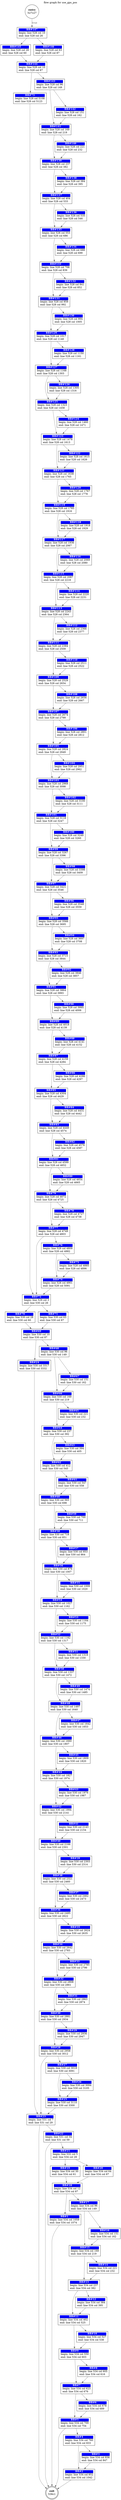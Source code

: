 digraph usegpspos{ 
  label="flow graph for use_gps_pos"
  labelloc="t"
  0 [label=<<TABLE border="0" cellborder="0" cellpadding="0"><TR><TD border="0" bgcolor="#ffffff" sides="b"><FONT color="#000000"><B>exit</B></FONT></TD></TR><TR><TD>536c1</TD></TR></TABLE>>, shape=doublecircle, margin=0]
  1 [label=<<TABLE border="0" cellborder="0" cellpadding="0"><TR><TD border="1" bgcolor="#0000ff" sides="b"><FONT color="#ffffff"><B>BB#1</B></FONT></TD></TR><TR><TD align="left">begin: line 534 col 1059</TD></TR><TR><TD align="left">end: line 534 col 1074</TD></TR></TABLE>>, shape=box]
  1->0[label="" fontcolor=dimgray color=dimgray]
  2 [label=<<TABLE border="0" cellborder="0" cellpadding="0"><TR><TD border="1" bgcolor="#0000ff" sides="b"><FONT color="#ffffff"><B>BB#2</B></FONT></TD></TR><TR><TD align="left">begin: line 534 col 852</TD></TR><TR><TD align="left">end: line 534 col 1042</TD></TR></TABLE>>, shape=box]
  2->0[label="" fontcolor=dimgray color=dimgray]
  3 [label=<<TABLE border="0" cellborder="0" cellpadding="0"><TR><TD border="1" bgcolor="#0000ff" sides="b"><FONT color="#ffffff"><B>BB#3</B></FONT></TD></TR><TR><TD align="left">begin: line 534 col 836</TD></TR><TR><TD align="left">end: line 534 col 847</TD></TR></TABLE>>, shape=box]
  3->2[label="" fontcolor=dimgray color=dimgray]
  4 [label=<<TABLE border="0" cellborder="0" cellpadding="0"><TR><TD border="1" bgcolor="#0000ff" sides="b"><FONT color="#ffffff"><B>BB#4</B></FONT></TD></TR><TR><TD align="left">begin: line 534 col 760</TD></TR><TR><TD align="left">end: line 534 col 833</TD></TR></TABLE>>, shape=box]
  4->3[label="" fontcolor=dimgray color=dimgray]
  4->2[label="" fontcolor=dimgray color=dimgray]
  5 [label=<<TABLE border="0" cellborder="0" cellpadding="0"><TR><TD border="1" bgcolor="#0000ff" sides="b"><FONT color="#ffffff"><B>BB#5</B></FONT></TD></TR><TR><TD align="left">begin: line 534 col 700</TD></TR><TR><TD align="left">end: line 534 col 754</TD></TR></TABLE>>, shape=box]
  5->4[label="" fontcolor=dimgray color=dimgray]
  5->0[label="" fontcolor=dimgray color=dimgray]
  6 [label=<<TABLE border="0" cellborder="0" cellpadding="0"><TR><TD border="1" bgcolor="#0000ff" sides="b"><FONT color="#ffffff"><B>BB#6</B></FONT></TD></TR><TR><TD align="left">begin: line 534 col 678</TD></TR><TR><TD align="left">end: line 534 col 689</TD></TR></TABLE>>, shape=box]
  6->5[label="" fontcolor=dimgray color=dimgray]
  7 [label=<<TABLE border="0" cellborder="0" cellpadding="0"><TR><TD border="1" bgcolor="#0000ff" sides="b"><FONT color="#ffffff"><B>BB#7</B></FONT></TD></TR><TR><TD align="left">begin: line 534 col 623</TD></TR><TR><TD align="left">end: line 534 col 676</TD></TR></TABLE>>, shape=box]
  7->6[label="" fontcolor=dimgray color=dimgray]
  7->5[label="" fontcolor=dimgray color=dimgray]
  8 [label=<<TABLE border="0" cellborder="0" cellpadding="0"><TR><TD border="1" bgcolor="#0000ff" sides="b"><FONT color="#ffffff"><B>BB#8</B></FONT></TD></TR><TR><TD align="left">begin: line 534 col 605</TD></TR><TR><TD align="left">end: line 534 col 616</TD></TR></TABLE>>, shape=box]
  8->7[label="" fontcolor=dimgray color=dimgray]
  9 [label=<<TABLE border="0" cellborder="0" cellpadding="0"><TR><TD border="1" bgcolor="#0000ff" sides="b"><FONT color="#ffffff"><B>BB#9</B></FONT></TD></TR><TR><TD align="left">begin: line 534 col 550</TD></TR><TR><TD align="left">end: line 534 col 603</TD></TR></TABLE>>, shape=box]
  9->8[label="" fontcolor=dimgray color=dimgray]
  9->7[label="" fontcolor=dimgray color=dimgray]
  10 [label=<<TABLE border="0" cellborder="0" cellpadding="0"><TR><TD border="1" bgcolor="#0000ff" sides="b"><FONT color="#ffffff"><B>BB#10</B></FONT></TD></TR><TR><TD align="left">begin: line 534 col 527</TD></TR><TR><TD align="left">end: line 534 col 538</TD></TR></TABLE>>, shape=box]
  10->9[label="" fontcolor=dimgray color=dimgray]
  11 [label=<<TABLE border="0" cellborder="0" cellpadding="0"><TR><TD border="1" bgcolor="#0000ff" sides="b"><FONT color="#ffffff"><B>BB#11</B></FONT></TD></TR><TR><TD align="left">begin: line 534 col 402</TD></TR><TR><TD align="left">end: line 534 col 525</TD></TR></TABLE>>, shape=box]
  11->10[label="" fontcolor=dimgray color=dimgray]
  11->9[label="" fontcolor=dimgray color=dimgray]
  12 [label=<<TABLE border="0" cellborder="0" cellpadding="0"><TR><TD border="1" bgcolor="#0000ff" sides="b"><FONT color="#ffffff"><B>BB#12</B></FONT></TD></TR><TR><TD align="left">begin: line 534 col 384</TD></TR><TR><TD align="left">end: line 534 col 395</TD></TR></TABLE>>, shape=box]
  12->11[label="" fontcolor=dimgray color=dimgray]
  13 [label=<<TABLE border="0" cellborder="0" cellpadding="0"><TR><TD border="1" bgcolor="#0000ff" sides="b"><FONT color="#ffffff"><B>BB#13</B></FONT></TD></TR><TR><TD align="left">begin: line 534 col 237</TD></TR><TR><TD align="left">end: line 534 col 382</TD></TR></TABLE>>, shape=box]
  13->12[label="" fontcolor=dimgray color=dimgray]
  13->11[label="" fontcolor=dimgray color=dimgray]
  14 [label=<<TABLE border="0" cellborder="0" cellpadding="0"><TR><TD border="1" bgcolor="#0000ff" sides="b"><FONT color="#ffffff"><B>BB#14</B></FONT></TD></TR><TR><TD align="left">begin: line 534 col 221</TD></TR><TR><TD align="left">end: line 534 col 232</TD></TR></TABLE>>, shape=box]
  14->13[label="" fontcolor=dimgray color=dimgray]
  15 [label=<<TABLE border="0" cellborder="0" cellpadding="0"><TR><TD border="1" bgcolor="#0000ff" sides="b"><FONT color="#ffffff"><B>BB#15</B></FONT></TD></TR><TR><TD align="left">begin: line 534 col 169</TD></TR><TR><TD align="left">end: line 534 col 219</TD></TR></TABLE>>, shape=box]
  15->14[label="" fontcolor=dimgray color=dimgray]
  15->13[label="" fontcolor=dimgray color=dimgray]
  16 [label=<<TABLE border="0" cellborder="0" cellpadding="0"><TR><TD border="1" bgcolor="#0000ff" sides="b"><FONT color="#ffffff"><B>BB#16</B></FONT></TD></TR><TR><TD align="left">begin: line 534 col 151</TD></TR><TR><TD align="left">end: line 534 col 162</TD></TR></TABLE>>, shape=box]
  16->15[label="" fontcolor=dimgray color=dimgray]
  17 [label=<<TABLE border="0" cellborder="0" cellpadding="0"><TR><TD border="1" bgcolor="#0000ff" sides="b"><FONT color="#ffffff"><B>BB#17</B></FONT></TD></TR><TR><TD align="left">begin: line 534 col 96</TD></TR><TR><TD align="left">end: line 534 col 149</TD></TR></TABLE>>, shape=box]
  17->16[label="" fontcolor=dimgray color=dimgray]
  17->15[label="" fontcolor=dimgray color=dimgray]
  18 [label=<<TABLE border="0" cellborder="0" cellpadding="0"><TR><TD border="1" bgcolor="#0000ff" sides="b"><FONT color="#ffffff"><B>BB#18</B></FONT></TD></TR><TR><TD align="left">begin: line 534 col 12</TD></TR><TR><TD align="left">end: line 534 col 87</TD></TR></TABLE>>, shape=box]
  18->17[label="" fontcolor=dimgray color=dimgray]
  18->1[label="" fontcolor=dimgray color=dimgray]
  19 [label=<<TABLE border="0" cellborder="0" cellpadding="0"><TR><TD border="1" bgcolor="#0000ff" sides="b"><FONT color="#ffffff"><B>BB#19</B></FONT></TD></TR><TR><TD align="left">begin: line 534 col 30</TD></TR><TR><TD align="left">end: line 534 col 61</TD></TR></TABLE>>, shape=box]
  19->18[label="" fontcolor=dimgray color=dimgray]
  20 [label=<<TABLE border="0" cellborder="0" cellpadding="0"><TR><TD border="1" bgcolor="#0000ff" sides="b"><FONT color="#ffffff"><B>BB#20</B></FONT></TD></TR><TR><TD align="left">begin: line 534 col 64</TD></TR><TR><TD align="left">end: line 534 col 87</TD></TR></TABLE>>, shape=box]
  20->18[label="" fontcolor=dimgray color=dimgray]
  21 [label=<<TABLE border="0" cellborder="0" cellpadding="0"><TR><TD border="1" bgcolor="#0000ff" sides="b"><FONT color="#ffffff"><B>BB#21</B></FONT></TD></TR><TR><TD align="left">begin: line 532 col 5</TD></TR><TR><TD align="left">end: line 534 col 28</TD></TR></TABLE>>, shape=box]
  21->19[label="" fontcolor=dimgray color=dimgray]
  21->20[label="" fontcolor=dimgray color=dimgray]
  22 [label=<<TABLE border="0" cellborder="0" cellpadding="0"><TR><TD border="1" bgcolor="#0000ff" sides="b"><FONT color="#ffffff"><B>BB#22</B></FONT></TD></TR><TR><TD align="left">begin: line 531 col 34</TD></TR><TR><TD align="left">end: line 531 col 59</TD></TR></TABLE>>, shape=box]
  22->21[label="" fontcolor=dimgray color=dimgray]
  22->0[label="" fontcolor=dimgray color=dimgray]
  23 [label=<<TABLE border="0" cellborder="0" cellpadding="0"><TR><TD border="1" bgcolor="#0000ff" sides="b"><FONT color="#ffffff"><B>BB#23</B></FONT></TD></TR><TR><TD align="left">begin: line 531 col 7</TD></TR><TR><TD align="left">end: line 531 col 29</TD></TR></TABLE>>, shape=box]
  23->22[label="" fontcolor=dimgray color=dimgray]
  23->0[label="" fontcolor=dimgray color=dimgray]
  24 [label=<<TABLE border="0" cellborder="0" cellpadding="0"><TR><TD border="1" bgcolor="#0000ff" sides="b"><FONT color="#ffffff"><B>BB#24</B></FONT></TD></TR><TR><TD align="left">begin: line 530 col 3317</TD></TR><TR><TD align="left">end: line 530 col 3332</TD></TR></TABLE>>, shape=box]
  24->23[label="" fontcolor=dimgray color=dimgray]
  25 [label=<<TABLE border="0" cellborder="0" cellpadding="0"><TR><TD border="1" bgcolor="#0000ff" sides="b"><FONT color="#ffffff"><B>BB#25</B></FONT></TD></TR><TR><TD align="left">begin: line 530 col 3110</TD></TR><TR><TD align="left">end: line 530 col 3300</TD></TR></TABLE>>, shape=box]
  25->23[label="" fontcolor=dimgray color=dimgray]
  26 [label=<<TABLE border="0" cellborder="0" cellpadding="0"><TR><TD border="1" bgcolor="#0000ff" sides="b"><FONT color="#ffffff"><B>BB#26</B></FONT></TD></TR><TR><TD align="left">begin: line 530 col 3094</TD></TR><TR><TD align="left">end: line 530 col 3105</TD></TR></TABLE>>, shape=box]
  26->25[label="" fontcolor=dimgray color=dimgray]
  27 [label=<<TABLE border="0" cellborder="0" cellpadding="0"><TR><TD border="1" bgcolor="#0000ff" sides="b"><FONT color="#ffffff"><B>BB#27</B></FONT></TD></TR><TR><TD align="left">begin: line 530 col 3018</TD></TR><TR><TD align="left">end: line 530 col 3091</TD></TR></TABLE>>, shape=box]
  27->26[label="" fontcolor=dimgray color=dimgray]
  27->25[label="" fontcolor=dimgray color=dimgray]
  28 [label=<<TABLE border="0" cellborder="0" cellpadding="0"><TR><TD border="1" bgcolor="#0000ff" sides="b"><FONT color="#ffffff"><B>BB#28</B></FONT></TD></TR><TR><TD align="left">begin: line 530 col 2958</TD></TR><TR><TD align="left">end: line 530 col 3012</TD></TR></TABLE>>, shape=box]
  28->27[label="" fontcolor=dimgray color=dimgray]
  28->23[label="" fontcolor=dimgray color=dimgray]
  29 [label=<<TABLE border="0" cellborder="0" cellpadding="0"><TR><TD border="1" bgcolor="#0000ff" sides="b"><FONT color="#ffffff"><B>BB#29</B></FONT></TD></TR><TR><TD align="left">begin: line 530 col 2936</TD></TR><TR><TD align="left">end: line 530 col 2947</TD></TR></TABLE>>, shape=box]
  29->28[label="" fontcolor=dimgray color=dimgray]
  30 [label=<<TABLE border="0" cellborder="0" cellpadding="0"><TR><TD border="1" bgcolor="#0000ff" sides="b"><FONT color="#ffffff"><B>BB#30</B></FONT></TD></TR><TR><TD align="left">begin: line 530 col 2881</TD></TR><TR><TD align="left">end: line 530 col 2934</TD></TR></TABLE>>, shape=box]
  30->29[label="" fontcolor=dimgray color=dimgray]
  30->28[label="" fontcolor=dimgray color=dimgray]
  31 [label=<<TABLE border="0" cellborder="0" cellpadding="0"><TR><TD border="1" bgcolor="#0000ff" sides="b"><FONT color="#ffffff"><B>BB#31</B></FONT></TD></TR><TR><TD align="left">begin: line 530 col 2863</TD></TR><TR><TD align="left">end: line 530 col 2874</TD></TR></TABLE>>, shape=box]
  31->30[label="" fontcolor=dimgray color=dimgray]
  32 [label=<<TABLE border="0" cellborder="0" cellpadding="0"><TR><TD border="1" bgcolor="#0000ff" sides="b"><FONT color="#ffffff"><B>BB#32</B></FONT></TD></TR><TR><TD align="left">begin: line 530 col 2808</TD></TR><TR><TD align="left">end: line 530 col 2861</TD></TR></TABLE>>, shape=box]
  32->31[label="" fontcolor=dimgray color=dimgray]
  32->30[label="" fontcolor=dimgray color=dimgray]
  33 [label=<<TABLE border="0" cellborder="0" cellpadding="0"><TR><TD border="1" bgcolor="#0000ff" sides="b"><FONT color="#ffffff"><B>BB#33</B></FONT></TD></TR><TR><TD align="left">begin: line 530 col 2785</TD></TR><TR><TD align="left">end: line 530 col 2796</TD></TR></TABLE>>, shape=box]
  33->32[label="" fontcolor=dimgray color=dimgray]
  34 [label=<<TABLE border="0" cellborder="0" cellpadding="0"><TR><TD border="1" bgcolor="#0000ff" sides="b"><FONT color="#ffffff"><B>BB#34</B></FONT></TD></TR><TR><TD align="left">begin: line 530 col 2642</TD></TR><TR><TD align="left">end: line 530 col 2783</TD></TR></TABLE>>, shape=box]
  34->33[label="" fontcolor=dimgray color=dimgray]
  34->32[label="" fontcolor=dimgray color=dimgray]
  35 [label=<<TABLE border="0" cellborder="0" cellpadding="0"><TR><TD border="1" bgcolor="#0000ff" sides="b"><FONT color="#ffffff"><B>BB#35</B></FONT></TD></TR><TR><TD align="left">begin: line 530 col 2624</TD></TR><TR><TD align="left">end: line 530 col 2635</TD></TR></TABLE>>, shape=box]
  35->34[label="" fontcolor=dimgray color=dimgray]
  36 [label=<<TABLE border="0" cellborder="0" cellpadding="0"><TR><TD border="1" bgcolor="#0000ff" sides="b"><FONT color="#ffffff"><B>BB#36</B></FONT></TD></TR><TR><TD align="left">begin: line 530 col 2485</TD></TR><TR><TD align="left">end: line 530 col 2622</TD></TR></TABLE>>, shape=box]
  36->35[label="" fontcolor=dimgray color=dimgray]
  36->34[label="" fontcolor=dimgray color=dimgray]
  37 [label=<<TABLE border="0" cellborder="0" cellpadding="0"><TR><TD border="1" bgcolor="#0000ff" sides="b"><FONT color="#ffffff"><B>BB#37</B></FONT></TD></TR><TR><TD align="left">begin: line 530 col 2462</TD></TR><TR><TD align="left">end: line 530 col 2473</TD></TR></TABLE>>, shape=box]
  37->36[label="" fontcolor=dimgray color=dimgray]
  38 [label=<<TABLE border="0" cellborder="0" cellpadding="0"><TR><TD border="1" bgcolor="#0000ff" sides="b"><FONT color="#ffffff"><B>BB#38</B></FONT></TD></TR><TR><TD align="left">begin: line 530 col 2321</TD></TR><TR><TD align="left">end: line 530 col 2460</TD></TR></TABLE>>, shape=box]
  38->37[label="" fontcolor=dimgray color=dimgray]
  38->36[label="" fontcolor=dimgray color=dimgray]
  39 [label=<<TABLE border="0" cellborder="0" cellpadding="0"><TR><TD border="1" bgcolor="#0000ff" sides="b"><FONT color="#ffffff"><B>BB#39</B></FONT></TD></TR><TR><TD align="left">begin: line 530 col 2303</TD></TR><TR><TD align="left">end: line 530 col 2314</TD></TR></TABLE>>, shape=box]
  39->38[label="" fontcolor=dimgray color=dimgray]
  40 [label=<<TABLE border="0" cellborder="0" cellpadding="0"><TR><TD border="1" bgcolor="#0000ff" sides="b"><FONT color="#ffffff"><B>BB#40</B></FONT></TD></TR><TR><TD align="left">begin: line 530 col 2166</TD></TR><TR><TD align="left">end: line 530 col 2301</TD></TR></TABLE>>, shape=box]
  40->39[label="" fontcolor=dimgray color=dimgray]
  40->38[label="" fontcolor=dimgray color=dimgray]
  41 [label=<<TABLE border="0" cellborder="0" cellpadding="0"><TR><TD border="1" bgcolor="#0000ff" sides="b"><FONT color="#ffffff"><B>BB#41</B></FONT></TD></TR><TR><TD align="left">begin: line 530 col 2143</TD></TR><TR><TD align="left">end: line 530 col 2154</TD></TR></TABLE>>, shape=box]
  41->40[label="" fontcolor=dimgray color=dimgray]
  42 [label=<<TABLE border="0" cellborder="0" cellpadding="0"><TR><TD border="1" bgcolor="#0000ff" sides="b"><FONT color="#ffffff"><B>BB#42</B></FONT></TD></TR><TR><TD align="left">begin: line 530 col 1994</TD></TR><TR><TD align="left">end: line 530 col 2141</TD></TR></TABLE>>, shape=box]
  42->41[label="" fontcolor=dimgray color=dimgray]
  42->40[label="" fontcolor=dimgray color=dimgray]
  43 [label=<<TABLE border="0" cellborder="0" cellpadding="0"><TR><TD border="1" bgcolor="#0000ff" sides="b"><FONT color="#ffffff"><B>BB#43</B></FONT></TD></TR><TR><TD align="left">begin: line 530 col 1976</TD></TR><TR><TD align="left">end: line 530 col 1987</TD></TR></TABLE>>, shape=box]
  43->42[label="" fontcolor=dimgray color=dimgray]
  44 [label=<<TABLE border="0" cellborder="0" cellpadding="0"><TR><TD border="1" bgcolor="#0000ff" sides="b"><FONT color="#ffffff"><B>BB#44</B></FONT></TD></TR><TR><TD align="left">begin: line 530 col 1827</TD></TR><TR><TD align="left">end: line 530 col 1974</TD></TR></TABLE>>, shape=box]
  44->43[label="" fontcolor=dimgray color=dimgray]
  44->42[label="" fontcolor=dimgray color=dimgray]
  45 [label=<<TABLE border="0" cellborder="0" cellpadding="0"><TR><TD border="1" bgcolor="#0000ff" sides="b"><FONT color="#ffffff"><B>BB#45</B></FONT></TD></TR><TR><TD align="left">begin: line 530 col 1809</TD></TR><TR><TD align="left">end: line 530 col 1820</TD></TR></TABLE>>, shape=box]
  45->44[label="" fontcolor=dimgray color=dimgray]
  46 [label=<<TABLE border="0" cellborder="0" cellpadding="0"><TR><TD border="1" bgcolor="#0000ff" sides="b"><FONT color="#ffffff"><B>BB#46</B></FONT></TD></TR><TR><TD align="left">begin: line 530 col 1660</TD></TR><TR><TD align="left">end: line 530 col 1807</TD></TR></TABLE>>, shape=box]
  46->45[label="" fontcolor=dimgray color=dimgray]
  46->44[label="" fontcolor=dimgray color=dimgray]
  47 [label=<<TABLE border="0" cellborder="0" cellpadding="0"><TR><TD border="1" bgcolor="#0000ff" sides="b"><FONT color="#ffffff"><B>BB#47</B></FONT></TD></TR><TR><TD align="left">begin: line 530 col 1642</TD></TR><TR><TD align="left">end: line 530 col 1653</TD></TR></TABLE>>, shape=box]
  47->46[label="" fontcolor=dimgray color=dimgray]
  48 [label=<<TABLE border="0" cellborder="0" cellpadding="0"><TR><TD border="1" bgcolor="#0000ff" sides="b"><FONT color="#ffffff"><B>BB#48</B></FONT></TD></TR><TR><TD align="left">begin: line 530 col 1497</TD></TR><TR><TD align="left">end: line 530 col 1640</TD></TR></TABLE>>, shape=box]
  48->47[label="" fontcolor=dimgray color=dimgray]
  48->46[label="" fontcolor=dimgray color=dimgray]
  49 [label=<<TABLE border="0" cellborder="0" cellpadding="0"><TR><TD border="1" bgcolor="#0000ff" sides="b"><FONT color="#ffffff"><B>BB#49</B></FONT></TD></TR><TR><TD align="left">begin: line 530 col 1474</TD></TR><TR><TD align="left">end: line 530 col 1485</TD></TR></TABLE>>, shape=box]
  49->48[label="" fontcolor=dimgray color=dimgray]
  50 [label=<<TABLE border="0" cellborder="0" cellpadding="0"><TR><TD border="1" bgcolor="#0000ff" sides="b"><FONT color="#ffffff"><B>BB#50</B></FONT></TD></TR><TR><TD align="left">begin: line 530 col 1337</TD></TR><TR><TD align="left">end: line 530 col 1472</TD></TR></TABLE>>, shape=box]
  50->49[label="" fontcolor=dimgray color=dimgray]
  50->48[label="" fontcolor=dimgray color=dimgray]
  51 [label=<<TABLE border="0" cellborder="0" cellpadding="0"><TR><TD border="1" bgcolor="#0000ff" sides="b"><FONT color="#ffffff"><B>BB#51</B></FONT></TD></TR><TR><TD align="left">begin: line 530 col 1319</TD></TR><TR><TD align="left">end: line 530 col 1330</TD></TR></TABLE>>, shape=box]
  51->50[label="" fontcolor=dimgray color=dimgray]
  52 [label=<<TABLE border="0" cellborder="0" cellpadding="0"><TR><TD border="1" bgcolor="#0000ff" sides="b"><FONT color="#ffffff"><B>BB#52</B></FONT></TD></TR><TR><TD align="left">begin: line 530 col 1182</TD></TR><TR><TD align="left">end: line 530 col 1317</TD></TR></TABLE>>, shape=box]
  52->51[label="" fontcolor=dimgray color=dimgray]
  52->50[label="" fontcolor=dimgray color=dimgray]
  53 [label=<<TABLE border="0" cellborder="0" cellpadding="0"><TR><TD border="1" bgcolor="#0000ff" sides="b"><FONT color="#ffffff"><B>BB#53</B></FONT></TD></TR><TR><TD align="left">begin: line 530 col 1164</TD></TR><TR><TD align="left">end: line 530 col 1175</TD></TR></TABLE>>, shape=box]
  53->52[label="" fontcolor=dimgray color=dimgray]
  54 [label=<<TABLE border="0" cellborder="0" cellpadding="0"><TR><TD border="1" bgcolor="#0000ff" sides="b"><FONT color="#ffffff"><B>BB#54</B></FONT></TD></TR><TR><TD align="left">begin: line 530 col 1027</TD></TR><TR><TD align="left">end: line 530 col 1162</TD></TR></TABLE>>, shape=box]
  54->53[label="" fontcolor=dimgray color=dimgray]
  54->52[label="" fontcolor=dimgray color=dimgray]
  55 [label=<<TABLE border="0" cellborder="0" cellpadding="0"><TR><TD border="1" bgcolor="#0000ff" sides="b"><FONT color="#ffffff"><B>BB#55</B></FONT></TD></TR><TR><TD align="left">begin: line 530 col 1009</TD></TR><TR><TD align="left">end: line 530 col 1020</TD></TR></TABLE>>, shape=box]
  55->54[label="" fontcolor=dimgray color=dimgray]
  56 [label=<<TABLE border="0" cellborder="0" cellpadding="0"><TR><TD border="1" bgcolor="#0000ff" sides="b"><FONT color="#ffffff"><B>BB#56</B></FONT></TD></TR><TR><TD align="left">begin: line 530 col 876</TD></TR><TR><TD align="left">end: line 530 col 1007</TD></TR></TABLE>>, shape=box]
  56->55[label="" fontcolor=dimgray color=dimgray]
  56->54[label="" fontcolor=dimgray color=dimgray]
  57 [label=<<TABLE border="0" cellborder="0" cellpadding="0"><TR><TD border="1" bgcolor="#0000ff" sides="b"><FONT color="#ffffff"><B>BB#57</B></FONT></TD></TR><TR><TD align="left">begin: line 530 col 853</TD></TR><TR><TD align="left">end: line 530 col 864</TD></TR></TABLE>>, shape=box]
  57->56[label="" fontcolor=dimgray color=dimgray]
  58 [label=<<TABLE border="0" cellborder="0" cellpadding="0"><TR><TD border="1" bgcolor="#0000ff" sides="b"><FONT color="#ffffff"><B>BB#58</B></FONT></TD></TR><TR><TD align="left">begin: line 530 col 718</TD></TR><TR><TD align="left">end: line 530 col 851</TD></TR></TABLE>>, shape=box]
  58->57[label="" fontcolor=dimgray color=dimgray]
  58->56[label="" fontcolor=dimgray color=dimgray]
  59 [label=<<TABLE border="0" cellborder="0" cellpadding="0"><TR><TD border="1" bgcolor="#0000ff" sides="b"><FONT color="#ffffff"><B>BB#59</B></FONT></TD></TR><TR><TD align="left">begin: line 530 col 700</TD></TR><TR><TD align="left">end: line 530 col 711</TD></TR></TABLE>>, shape=box]
  59->58[label="" fontcolor=dimgray color=dimgray]
  60 [label=<<TABLE border="0" cellborder="0" cellpadding="0"><TR><TD border="1" bgcolor="#0000ff" sides="b"><FONT color="#ffffff"><B>BB#60</B></FONT></TD></TR><TR><TD align="left">begin: line 530 col 565</TD></TR><TR><TD align="left">end: line 530 col 698</TD></TR></TABLE>>, shape=box]
  60->59[label="" fontcolor=dimgray color=dimgray]
  60->58[label="" fontcolor=dimgray color=dimgray]
  61 [label=<<TABLE border="0" cellborder="0" cellpadding="0"><TR><TD border="1" bgcolor="#0000ff" sides="b"><FONT color="#ffffff"><B>BB#61</B></FONT></TD></TR><TR><TD align="left">begin: line 530 col 547</TD></TR><TR><TD align="left">end: line 530 col 558</TD></TR></TABLE>>, shape=box]
  61->60[label="" fontcolor=dimgray color=dimgray]
  62 [label=<<TABLE border="0" cellborder="0" cellpadding="0"><TR><TD border="1" bgcolor="#0000ff" sides="b"><FONT color="#ffffff"><B>BB#62</B></FONT></TD></TR><TR><TD align="left">begin: line 530 col 412</TD></TR><TR><TD align="left">end: line 530 col 545</TD></TR></TABLE>>, shape=box]
  62->61[label="" fontcolor=dimgray color=dimgray]
  62->60[label="" fontcolor=dimgray color=dimgray]
  63 [label=<<TABLE border="0" cellborder="0" cellpadding="0"><TR><TD border="1" bgcolor="#0000ff" sides="b"><FONT color="#ffffff"><B>BB#63</B></FONT></TD></TR><TR><TD align="left">begin: line 530 col 394</TD></TR><TR><TD align="left">end: line 530 col 405</TD></TR></TABLE>>, shape=box]
  63->62[label="" fontcolor=dimgray color=dimgray]
  64 [label=<<TABLE border="0" cellborder="0" cellpadding="0"><TR><TD border="1" bgcolor="#0000ff" sides="b"><FONT color="#ffffff"><B>BB#64</B></FONT></TD></TR><TR><TD align="left">begin: line 530 col 237</TD></TR><TR><TD align="left">end: line 530 col 392</TD></TR></TABLE>>, shape=box]
  64->63[label="" fontcolor=dimgray color=dimgray]
  64->62[label="" fontcolor=dimgray color=dimgray]
  65 [label=<<TABLE border="0" cellborder="0" cellpadding="0"><TR><TD border="1" bgcolor="#0000ff" sides="b"><FONT color="#ffffff"><B>BB#65</B></FONT></TD></TR><TR><TD align="left">begin: line 530 col 221</TD></TR><TR><TD align="left">end: line 530 col 232</TD></TR></TABLE>>, shape=box]
  65->64[label="" fontcolor=dimgray color=dimgray]
  66 [label=<<TABLE border="0" cellborder="0" cellpadding="0"><TR><TD border="1" bgcolor="#0000ff" sides="b"><FONT color="#ffffff"><B>BB#66</B></FONT></TD></TR><TR><TD align="left">begin: line 530 col 169</TD></TR><TR><TD align="left">end: line 530 col 219</TD></TR></TABLE>>, shape=box]
  66->65[label="" fontcolor=dimgray color=dimgray]
  66->64[label="" fontcolor=dimgray color=dimgray]
  67 [label=<<TABLE border="0" cellborder="0" cellpadding="0"><TR><TD border="1" bgcolor="#0000ff" sides="b"><FONT color="#ffffff"><B>BB#67</B></FONT></TD></TR><TR><TD align="left">begin: line 530 col 151</TD></TR><TR><TD align="left">end: line 530 col 162</TD></TR></TABLE>>, shape=box]
  67->66[label="" fontcolor=dimgray color=dimgray]
  68 [label=<<TABLE border="0" cellborder="0" cellpadding="0"><TR><TD border="1" bgcolor="#0000ff" sides="b"><FONT color="#ffffff"><B>BB#68</B></FONT></TD></TR><TR><TD align="left">begin: line 530 col 96</TD></TR><TR><TD align="left">end: line 530 col 149</TD></TR></TABLE>>, shape=box]
  68->67[label="" fontcolor=dimgray color=dimgray]
  68->66[label="" fontcolor=dimgray color=dimgray]
  69 [label=<<TABLE border="0" cellborder="0" cellpadding="0"><TR><TD border="1" bgcolor="#0000ff" sides="b"><FONT color="#ffffff"><B>BB#69</B></FONT></TD></TR><TR><TD align="left">begin: line 530 col 10</TD></TR><TR><TD align="left">end: line 530 col 87</TD></TR></TABLE>>, shape=box]
  69->68[label="" fontcolor=dimgray color=dimgray]
  69->24[label="" fontcolor=dimgray color=dimgray]
  70 [label=<<TABLE border="0" cellborder="0" cellpadding="0"><TR><TD border="1" bgcolor="#0000ff" sides="b"><FONT color="#ffffff"><B>BB#70</B></FONT></TD></TR><TR><TD align="left">begin: line 530 col 28</TD></TR><TR><TD align="left">end: line 530 col 60</TD></TR></TABLE>>, shape=box]
  70->69[label="" fontcolor=dimgray color=dimgray]
  71 [label=<<TABLE border="0" cellborder="0" cellpadding="0"><TR><TD border="1" bgcolor="#0000ff" sides="b"><FONT color="#ffffff"><B>BB#71</B></FONT></TD></TR><TR><TD align="left">begin: line 530 col 63</TD></TR><TR><TD align="left">end: line 530 col 87</TD></TR></TABLE>>, shape=box]
  71->69[label="" fontcolor=dimgray color=dimgray]
  72 [label=<<TABLE border="0" cellborder="0" cellpadding="0"><TR><TD border="1" bgcolor="#0000ff" sides="b"><FONT color="#ffffff"><B>BB#72</B></FONT></TD></TR><TR><TD align="left">begin: line 529 col 3</TD></TR><TR><TD align="left">end: line 530 col 26</TD></TR></TABLE>>, shape=box]
  72->70[label="" fontcolor=dimgray color=dimgray]
  72->71[label="" fontcolor=dimgray color=dimgray]
  73 [label=<<TABLE border="0" cellborder="0" cellpadding="0"><TR><TD border="1" bgcolor="#0000ff" sides="b"><FONT color="#ffffff"><B>BB#73</B></FONT></TD></TR><TR><TD align="left">begin: line 528 col 5108</TD></TR><TR><TD align="left">end: line 528 col 5123</TD></TR></TABLE>>, shape=box]
  73->72[label="" fontcolor=dimgray color=dimgray]
  74 [label=<<TABLE border="0" cellborder="0" cellpadding="0"><TR><TD border="1" bgcolor="#0000ff" sides="b"><FONT color="#ffffff"><B>BB#74</B></FONT></TD></TR><TR><TD align="left">begin: line 528 col 4901</TD></TR><TR><TD align="left">end: line 528 col 5091</TD></TR></TABLE>>, shape=box]
  74->72[label="" fontcolor=dimgray color=dimgray]
  75 [label=<<TABLE border="0" cellborder="0" cellpadding="0"><TR><TD border="1" bgcolor="#0000ff" sides="b"><FONT color="#ffffff"><B>BB#75</B></FONT></TD></TR><TR><TD align="left">begin: line 528 col 4885</TD></TR><TR><TD align="left">end: line 528 col 4896</TD></TR></TABLE>>, shape=box]
  75->74[label="" fontcolor=dimgray color=dimgray]
  76 [label=<<TABLE border="0" cellborder="0" cellpadding="0"><TR><TD border="1" bgcolor="#0000ff" sides="b"><FONT color="#ffffff"><B>BB#76</B></FONT></TD></TR><TR><TD align="left">begin: line 528 col 4809</TD></TR><TR><TD align="left">end: line 528 col 4882</TD></TR></TABLE>>, shape=box]
  76->75[label="" fontcolor=dimgray color=dimgray]
  76->74[label="" fontcolor=dimgray color=dimgray]
  77 [label=<<TABLE border="0" cellborder="0" cellpadding="0"><TR><TD border="1" bgcolor="#0000ff" sides="b"><FONT color="#ffffff"><B>BB#77</B></FONT></TD></TR><TR><TD align="left">begin: line 528 col 4749</TD></TR><TR><TD align="left">end: line 528 col 4803</TD></TR></TABLE>>, shape=box]
  77->76[label="" fontcolor=dimgray color=dimgray]
  77->72[label="" fontcolor=dimgray color=dimgray]
  78 [label=<<TABLE border="0" cellborder="0" cellpadding="0"><TR><TD border="1" bgcolor="#0000ff" sides="b"><FONT color="#ffffff"><B>BB#78</B></FONT></TD></TR><TR><TD align="left">begin: line 528 col 4727</TD></TR><TR><TD align="left">end: line 528 col 4738</TD></TR></TABLE>>, shape=box]
  78->77[label="" fontcolor=dimgray color=dimgray]
  79 [label=<<TABLE border="0" cellborder="0" cellpadding="0"><TR><TD border="1" bgcolor="#0000ff" sides="b"><FONT color="#ffffff"><B>BB#79</B></FONT></TD></TR><TR><TD align="left">begin: line 528 col 4672</TD></TR><TR><TD align="left">end: line 528 col 4725</TD></TR></TABLE>>, shape=box]
  79->78[label="" fontcolor=dimgray color=dimgray]
  79->77[label="" fontcolor=dimgray color=dimgray]
  80 [label=<<TABLE border="0" cellborder="0" cellpadding="0"><TR><TD border="1" bgcolor="#0000ff" sides="b"><FONT color="#ffffff"><B>BB#80</B></FONT></TD></TR><TR><TD align="left">begin: line 528 col 4654</TD></TR><TR><TD align="left">end: line 528 col 4665</TD></TR></TABLE>>, shape=box]
  80->79[label="" fontcolor=dimgray color=dimgray]
  81 [label=<<TABLE border="0" cellborder="0" cellpadding="0"><TR><TD border="1" bgcolor="#0000ff" sides="b"><FONT color="#ffffff"><B>BB#81</B></FONT></TD></TR><TR><TD align="left">begin: line 528 col 4599</TD></TR><TR><TD align="left">end: line 528 col 4652</TD></TR></TABLE>>, shape=box]
  81->80[label="" fontcolor=dimgray color=dimgray]
  81->79[label="" fontcolor=dimgray color=dimgray]
  82 [label=<<TABLE border="0" cellborder="0" cellpadding="0"><TR><TD border="1" bgcolor="#0000ff" sides="b"><FONT color="#ffffff"><B>BB#82</B></FONT></TD></TR><TR><TD align="left">begin: line 528 col 4576</TD></TR><TR><TD align="left">end: line 528 col 4587</TD></TR></TABLE>>, shape=box]
  82->81[label="" fontcolor=dimgray color=dimgray]
  83 [label=<<TABLE border="0" cellborder="0" cellpadding="0"><TR><TD border="1" bgcolor="#0000ff" sides="b"><FONT color="#ffffff"><B>BB#83</B></FONT></TD></TR><TR><TD align="left">begin: line 528 col 4449</TD></TR><TR><TD align="left">end: line 528 col 4574</TD></TR></TABLE>>, shape=box]
  83->82[label="" fontcolor=dimgray color=dimgray]
  83->81[label="" fontcolor=dimgray color=dimgray]
  84 [label=<<TABLE border="0" cellborder="0" cellpadding="0"><TR><TD border="1" bgcolor="#0000ff" sides="b"><FONT color="#ffffff"><B>BB#84</B></FONT></TD></TR><TR><TD align="left">begin: line 528 col 4431</TD></TR><TR><TD align="left">end: line 528 col 4442</TD></TR></TABLE>>, shape=box]
  84->83[label="" fontcolor=dimgray color=dimgray]
  85 [label=<<TABLE border="0" cellborder="0" cellpadding="0"><TR><TD border="1" bgcolor="#0000ff" sides="b"><FONT color="#ffffff"><B>BB#85</B></FONT></TD></TR><TR><TD align="left">begin: line 528 col 4304</TD></TR><TR><TD align="left">end: line 528 col 4429</TD></TR></TABLE>>, shape=box]
  85->84[label="" fontcolor=dimgray color=dimgray]
  85->83[label="" fontcolor=dimgray color=dimgray]
  86 [label=<<TABLE border="0" cellborder="0" cellpadding="0"><TR><TD border="1" bgcolor="#0000ff" sides="b"><FONT color="#ffffff"><B>BB#86</B></FONT></TD></TR><TR><TD align="left">begin: line 528 col 4286</TD></TR><TR><TD align="left">end: line 528 col 4297</TD></TR></TABLE>>, shape=box]
  86->85[label="" fontcolor=dimgray color=dimgray]
  87 [label=<<TABLE border="0" cellborder="0" cellpadding="0"><TR><TD border="1" bgcolor="#0000ff" sides="b"><FONT color="#ffffff"><B>BB#87</B></FONT></TD></TR><TR><TD align="left">begin: line 528 col 4159</TD></TR><TR><TD align="left">end: line 528 col 4284</TD></TR></TABLE>>, shape=box]
  87->86[label="" fontcolor=dimgray color=dimgray]
  87->85[label="" fontcolor=dimgray color=dimgray]
  88 [label=<<TABLE border="0" cellborder="0" cellpadding="0"><TR><TD border="1" bgcolor="#0000ff" sides="b"><FONT color="#ffffff"><B>BB#88</B></FONT></TD></TR><TR><TD align="left">begin: line 528 col 4141</TD></TR><TR><TD align="left">end: line 528 col 4152</TD></TR></TABLE>>, shape=box]
  88->87[label="" fontcolor=dimgray color=dimgray]
  89 [label=<<TABLE border="0" cellborder="0" cellpadding="0"><TR><TD border="1" bgcolor="#0000ff" sides="b"><FONT color="#ffffff"><B>BB#89</B></FONT></TD></TR><TR><TD align="left">begin: line 528 col 4018</TD></TR><TR><TD align="left">end: line 528 col 4139</TD></TR></TABLE>>, shape=box]
  89->88[label="" fontcolor=dimgray color=dimgray]
  89->87[label="" fontcolor=dimgray color=dimgray]
  90 [label=<<TABLE border="0" cellborder="0" cellpadding="0"><TR><TD border="1" bgcolor="#0000ff" sides="b"><FONT color="#ffffff"><B>BB#90</B></FONT></TD></TR><TR><TD align="left">begin: line 528 col 3995</TD></TR><TR><TD align="left">end: line 528 col 4006</TD></TR></TABLE>>, shape=box]
  90->89[label="" fontcolor=dimgray color=dimgray]
  91 [label=<<TABLE border="0" cellborder="0" cellpadding="0"><TR><TD border="1" bgcolor="#0000ff" sides="b"><FONT color="#ffffff"><B>BB#91</B></FONT></TD></TR><TR><TD align="left">begin: line 528 col 3864</TD></TR><TR><TD align="left">end: line 528 col 3993</TD></TR></TABLE>>, shape=box]
  91->90[label="" fontcolor=dimgray color=dimgray]
  91->89[label="" fontcolor=dimgray color=dimgray]
  92 [label=<<TABLE border="0" cellborder="0" cellpadding="0"><TR><TD border="1" bgcolor="#0000ff" sides="b"><FONT color="#ffffff"><B>BB#92</B></FONT></TD></TR><TR><TD align="left">begin: line 528 col 3846</TD></TR><TR><TD align="left">end: line 528 col 3857</TD></TR></TABLE>>, shape=box]
  92->91[label="" fontcolor=dimgray color=dimgray]
  93 [label=<<TABLE border="0" cellborder="0" cellpadding="0"><TR><TD border="1" bgcolor="#0000ff" sides="b"><FONT color="#ffffff"><B>BB#93</B></FONT></TD></TR><TR><TD align="left">begin: line 528 col 3715</TD></TR><TR><TD align="left">end: line 528 col 3844</TD></TR></TABLE>>, shape=box]
  93->92[label="" fontcolor=dimgray color=dimgray]
  93->91[label="" fontcolor=dimgray color=dimgray]
  94 [label=<<TABLE border="0" cellborder="0" cellpadding="0"><TR><TD border="1" bgcolor="#0000ff" sides="b"><FONT color="#ffffff"><B>BB#94</B></FONT></TD></TR><TR><TD align="left">begin: line 528 col 3697</TD></TR><TR><TD align="left">end: line 528 col 3708</TD></TR></TABLE>>, shape=box]
  94->93[label="" fontcolor=dimgray color=dimgray]
  95 [label=<<TABLE border="0" cellborder="0" cellpadding="0"><TR><TD border="1" bgcolor="#0000ff" sides="b"><FONT color="#ffffff"><B>BB#95</B></FONT></TD></TR><TR><TD align="left">begin: line 528 col 3566</TD></TR><TR><TD align="left">end: line 528 col 3695</TD></TR></TABLE>>, shape=box]
  95->94[label="" fontcolor=dimgray color=dimgray]
  95->93[label="" fontcolor=dimgray color=dimgray]
  96 [label=<<TABLE border="0" cellborder="0" cellpadding="0"><TR><TD border="1" bgcolor="#0000ff" sides="b"><FONT color="#ffffff"><B>BB#96</B></FONT></TD></TR><TR><TD align="left">begin: line 528 col 3548</TD></TR><TR><TD align="left">end: line 528 col 3559</TD></TR></TABLE>>, shape=box]
  96->95[label="" fontcolor=dimgray color=dimgray]
  97 [label=<<TABLE border="0" cellborder="0" cellpadding="0"><TR><TD border="1" bgcolor="#0000ff" sides="b"><FONT color="#ffffff"><B>BB#97</B></FONT></TD></TR><TR><TD align="left">begin: line 528 col 3421</TD></TR><TR><TD align="left">end: line 528 col 3546</TD></TR></TABLE>>, shape=box]
  97->96[label="" fontcolor=dimgray color=dimgray]
  97->95[label="" fontcolor=dimgray color=dimgray]
  98 [label=<<TABLE border="0" cellborder="0" cellpadding="0"><TR><TD border="1" bgcolor="#0000ff" sides="b"><FONT color="#ffffff"><B>BB#98</B></FONT></TD></TR><TR><TD align="left">begin: line 528 col 3398</TD></TR><TR><TD align="left">end: line 528 col 3409</TD></TR></TABLE>>, shape=box]
  98->97[label="" fontcolor=dimgray color=dimgray]
  99 [label=<<TABLE border="0" cellborder="0" cellpadding="0"><TR><TD border="1" bgcolor="#0000ff" sides="b"><FONT color="#ffffff"><B>BB#99</B></FONT></TD></TR><TR><TD align="left">begin: line 528 col 3267</TD></TR><TR><TD align="left">end: line 528 col 3396</TD></TR></TABLE>>, shape=box]
  99->98[label="" fontcolor=dimgray color=dimgray]
  99->97[label="" fontcolor=dimgray color=dimgray]
  100 [label=<<TABLE border="0" cellborder="0" cellpadding="0"><TR><TD border="1" bgcolor="#0000ff" sides="b"><FONT color="#ffffff"><B>BB#100</B></FONT></TD></TR><TR><TD align="left">begin: line 528 col 3249</TD></TR><TR><TD align="left">end: line 528 col 3260</TD></TR></TABLE>>, shape=box]
  100->99[label="" fontcolor=dimgray color=dimgray]
  101 [label=<<TABLE border="0" cellborder="0" cellpadding="0"><TR><TD border="1" bgcolor="#0000ff" sides="b"><FONT color="#ffffff"><B>BB#101</B></FONT></TD></TR><TR><TD align="left">begin: line 528 col 3118</TD></TR><TR><TD align="left">end: line 528 col 3247</TD></TR></TABLE>>, shape=box]
  101->100[label="" fontcolor=dimgray color=dimgray]
  101->99[label="" fontcolor=dimgray color=dimgray]
  102 [label=<<TABLE border="0" cellborder="0" cellpadding="0"><TR><TD border="1" bgcolor="#0000ff" sides="b"><FONT color="#ffffff"><B>BB#102</B></FONT></TD></TR><TR><TD align="left">begin: line 528 col 3100</TD></TR><TR><TD align="left">end: line 528 col 3111</TD></TR></TABLE>>, shape=box]
  102->101[label="" fontcolor=dimgray color=dimgray]
  103 [label=<<TABLE border="0" cellborder="0" cellpadding="0"><TR><TD border="1" bgcolor="#0000ff" sides="b"><FONT color="#ffffff"><B>BB#103</B></FONT></TD></TR><TR><TD align="left">begin: line 528 col 2969</TD></TR><TR><TD align="left">end: line 528 col 3098</TD></TR></TABLE>>, shape=box]
  103->102[label="" fontcolor=dimgray color=dimgray]
  103->101[label="" fontcolor=dimgray color=dimgray]
  104 [label=<<TABLE border="0" cellborder="0" cellpadding="0"><TR><TD border="1" bgcolor="#0000ff" sides="b"><FONT color="#ffffff"><B>BB#104</B></FONT></TD></TR><TR><TD align="left">begin: line 528 col 2951</TD></TR><TR><TD align="left">end: line 528 col 2962</TD></TR></TABLE>>, shape=box]
  104->103[label="" fontcolor=dimgray color=dimgray]
  105 [label=<<TABLE border="0" cellborder="0" cellpadding="0"><TR><TD border="1" bgcolor="#0000ff" sides="b"><FONT color="#ffffff"><B>BB#105</B></FONT></TD></TR><TR><TD align="left">begin: line 528 col 2824</TD></TR><TR><TD align="left">end: line 528 col 2949</TD></TR></TABLE>>, shape=box]
  105->104[label="" fontcolor=dimgray color=dimgray]
  105->103[label="" fontcolor=dimgray color=dimgray]
  106 [label=<<TABLE border="0" cellborder="0" cellpadding="0"><TR><TD border="1" bgcolor="#0000ff" sides="b"><FONT color="#ffffff"><B>BB#106</B></FONT></TD></TR><TR><TD align="left">begin: line 528 col 2801</TD></TR><TR><TD align="left">end: line 528 col 2812</TD></TR></TABLE>>, shape=box]
  106->105[label="" fontcolor=dimgray color=dimgray]
  107 [label=<<TABLE border="0" cellborder="0" cellpadding="0"><TR><TD border="1" bgcolor="#0000ff" sides="b"><FONT color="#ffffff"><B>BB#107</B></FONT></TD></TR><TR><TD align="left">begin: line 528 col 2674</TD></TR><TR><TD align="left">end: line 528 col 2799</TD></TR></TABLE>>, shape=box]
  107->106[label="" fontcolor=dimgray color=dimgray]
  107->105[label="" fontcolor=dimgray color=dimgray]
  108 [label=<<TABLE border="0" cellborder="0" cellpadding="0"><TR><TD border="1" bgcolor="#0000ff" sides="b"><FONT color="#ffffff"><B>BB#108</B></FONT></TD></TR><TR><TD align="left">begin: line 528 col 2656</TD></TR><TR><TD align="left">end: line 528 col 2667</TD></TR></TABLE>>, shape=box]
  108->107[label="" fontcolor=dimgray color=dimgray]
  109 [label=<<TABLE border="0" cellborder="0" cellpadding="0"><TR><TD border="1" bgcolor="#0000ff" sides="b"><FONT color="#ffffff"><B>BB#109</B></FONT></TD></TR><TR><TD align="left">begin: line 528 col 2529</TD></TR><TR><TD align="left">end: line 528 col 2654</TD></TR></TABLE>>, shape=box]
  109->108[label="" fontcolor=dimgray color=dimgray]
  109->107[label="" fontcolor=dimgray color=dimgray]
  110 [label=<<TABLE border="0" cellborder="0" cellpadding="0"><TR><TD border="1" bgcolor="#0000ff" sides="b"><FONT color="#ffffff"><B>BB#110</B></FONT></TD></TR><TR><TD align="left">begin: line 528 col 2511</TD></TR><TR><TD align="left">end: line 528 col 2522</TD></TR></TABLE>>, shape=box]
  110->109[label="" fontcolor=dimgray color=dimgray]
  111 [label=<<TABLE border="0" cellborder="0" cellpadding="0"><TR><TD border="1" bgcolor="#0000ff" sides="b"><FONT color="#ffffff"><B>BB#111</B></FONT></TD></TR><TR><TD align="left">begin: line 528 col 2384</TD></TR><TR><TD align="left">end: line 528 col 2509</TD></TR></TABLE>>, shape=box]
  111->110[label="" fontcolor=dimgray color=dimgray]
  111->109[label="" fontcolor=dimgray color=dimgray]
  112 [label=<<TABLE border="0" cellborder="0" cellpadding="0"><TR><TD border="1" bgcolor="#0000ff" sides="b"><FONT color="#ffffff"><B>BB#112</B></FONT></TD></TR><TR><TD align="left">begin: line 528 col 2366</TD></TR><TR><TD align="left">end: line 528 col 2377</TD></TR></TABLE>>, shape=box]
  112->111[label="" fontcolor=dimgray color=dimgray]
  113 [label=<<TABLE border="0" cellborder="0" cellpadding="0"><TR><TD border="1" bgcolor="#0000ff" sides="b"><FONT color="#ffffff"><B>BB#113</B></FONT></TD></TR><TR><TD align="left">begin: line 528 col 2243</TD></TR><TR><TD align="left">end: line 528 col 2364</TD></TR></TABLE>>, shape=box]
  113->112[label="" fontcolor=dimgray color=dimgray]
  113->111[label="" fontcolor=dimgray color=dimgray]
  114 [label=<<TABLE border="0" cellborder="0" cellpadding="0"><TR><TD border="1" bgcolor="#0000ff" sides="b"><FONT color="#ffffff"><B>BB#114</B></FONT></TD></TR><TR><TD align="left">begin: line 528 col 2220</TD></TR><TR><TD align="left">end: line 528 col 2231</TD></TR></TABLE>>, shape=box]
  114->113[label="" fontcolor=dimgray color=dimgray]
  115 [label=<<TABLE border="0" cellborder="0" cellpadding="0"><TR><TD border="1" bgcolor="#0000ff" sides="b"><FONT color="#ffffff"><B>BB#115</B></FONT></TD></TR><TR><TD align="left">begin: line 528 col 2087</TD></TR><TR><TD align="left">end: line 528 col 2218</TD></TR></TABLE>>, shape=box]
  115->114[label="" fontcolor=dimgray color=dimgray]
  115->113[label="" fontcolor=dimgray color=dimgray]
  116 [label=<<TABLE border="0" cellborder="0" cellpadding="0"><TR><TD border="1" bgcolor="#0000ff" sides="b"><FONT color="#ffffff"><B>BB#116</B></FONT></TD></TR><TR><TD align="left">begin: line 528 col 2069</TD></TR><TR><TD align="left">end: line 528 col 2080</TD></TR></TABLE>>, shape=box]
  116->115[label="" fontcolor=dimgray color=dimgray]
  117 [label=<<TABLE border="0" cellborder="0" cellpadding="0"><TR><TD border="1" bgcolor="#0000ff" sides="b"><FONT color="#ffffff"><B>BB#117</B></FONT></TD></TR><TR><TD align="left">begin: line 528 col 1936</TD></TR><TR><TD align="left">end: line 528 col 2067</TD></TR></TABLE>>, shape=box]
  117->116[label="" fontcolor=dimgray color=dimgray]
  117->115[label="" fontcolor=dimgray color=dimgray]
  118 [label=<<TABLE border="0" cellborder="0" cellpadding="0"><TR><TD border="1" bgcolor="#0000ff" sides="b"><FONT color="#ffffff"><B>BB#118</B></FONT></TD></TR><TR><TD align="left">begin: line 528 col 1918</TD></TR><TR><TD align="left">end: line 528 col 1929</TD></TR></TABLE>>, shape=box]
  118->117[label="" fontcolor=dimgray color=dimgray]
  119 [label=<<TABLE border="0" cellborder="0" cellpadding="0"><TR><TD border="1" bgcolor="#0000ff" sides="b"><FONT color="#ffffff"><B>BB#119</B></FONT></TD></TR><TR><TD align="left">begin: line 528 col 1785</TD></TR><TR><TD align="left">end: line 528 col 1916</TD></TR></TABLE>>, shape=box]
  119->118[label="" fontcolor=dimgray color=dimgray]
  119->117[label="" fontcolor=dimgray color=dimgray]
  120 [label=<<TABLE border="0" cellborder="0" cellpadding="0"><TR><TD border="1" bgcolor="#0000ff" sides="b"><FONT color="#ffffff"><B>BB#120</B></FONT></TD></TR><TR><TD align="left">begin: line 528 col 1767</TD></TR><TR><TD align="left">end: line 528 col 1778</TD></TR></TABLE>>, shape=box]
  120->119[label="" fontcolor=dimgray color=dimgray]
  121 [label=<<TABLE border="0" cellborder="0" cellpadding="0"><TR><TD border="1" bgcolor="#0000ff" sides="b"><FONT color="#ffffff"><B>BB#121</B></FONT></TD></TR><TR><TD align="left">begin: line 528 col 1638</TD></TR><TR><TD align="left">end: line 528 col 1765</TD></TR></TABLE>>, shape=box]
  121->120[label="" fontcolor=dimgray color=dimgray]
  121->119[label="" fontcolor=dimgray color=dimgray]
  122 [label=<<TABLE border="0" cellborder="0" cellpadding="0"><TR><TD border="1" bgcolor="#0000ff" sides="b"><FONT color="#ffffff"><B>BB#122</B></FONT></TD></TR><TR><TD align="left">begin: line 528 col 1615</TD></TR><TR><TD align="left">end: line 528 col 1626</TD></TR></TABLE>>, shape=box]
  122->121[label="" fontcolor=dimgray color=dimgray]
  123 [label=<<TABLE border="0" cellborder="0" cellpadding="0"><TR><TD border="1" bgcolor="#0000ff" sides="b"><FONT color="#ffffff"><B>BB#123</B></FONT></TD></TR><TR><TD align="left">begin: line 528 col 1478</TD></TR><TR><TD align="left">end: line 528 col 1613</TD></TR></TABLE>>, shape=box]
  123->122[label="" fontcolor=dimgray color=dimgray]
  123->121[label="" fontcolor=dimgray color=dimgray]
  124 [label=<<TABLE border="0" cellborder="0" cellpadding="0"><TR><TD border="1" bgcolor="#0000ff" sides="b"><FONT color="#ffffff"><B>BB#124</B></FONT></TD></TR><TR><TD align="left">begin: line 528 col 1460</TD></TR><TR><TD align="left">end: line 528 col 1471</TD></TR></TABLE>>, shape=box]
  124->123[label="" fontcolor=dimgray color=dimgray]
  125 [label=<<TABLE border="0" cellborder="0" cellpadding="0"><TR><TD border="1" bgcolor="#0000ff" sides="b"><FONT color="#ffffff"><B>BB#125</B></FONT></TD></TR><TR><TD align="left">begin: line 528 col 1323</TD></TR><TR><TD align="left">end: line 528 col 1458</TD></TR></TABLE>>, shape=box]
  125->124[label="" fontcolor=dimgray color=dimgray]
  125->123[label="" fontcolor=dimgray color=dimgray]
  126 [label=<<TABLE border="0" cellborder="0" cellpadding="0"><TR><TD border="1" bgcolor="#0000ff" sides="b"><FONT color="#ffffff"><B>BB#126</B></FONT></TD></TR><TR><TD align="left">begin: line 528 col 1305</TD></TR><TR><TD align="left">end: line 528 col 1316</TD></TR></TABLE>>, shape=box]
  126->125[label="" fontcolor=dimgray color=dimgray]
  127 [label=<<TABLE border="0" cellborder="0" cellpadding="0"><TR><TD border="1" bgcolor="#0000ff" sides="b"><FONT color="#ffffff"><B>BB#127</B></FONT></TD></TR><TR><TD align="left">begin: line 528 col 1168</TD></TR><TR><TD align="left">end: line 528 col 1303</TD></TR></TABLE>>, shape=box]
  127->126[label="" fontcolor=dimgray color=dimgray]
  127->125[label="" fontcolor=dimgray color=dimgray]
  128 [label=<<TABLE border="0" cellborder="0" cellpadding="0"><TR><TD border="1" bgcolor="#0000ff" sides="b"><FONT color="#ffffff"><B>BB#128</B></FONT></TD></TR><TR><TD align="left">begin: line 528 col 1150</TD></TR><TR><TD align="left">end: line 528 col 1161</TD></TR></TABLE>>, shape=box]
  128->127[label="" fontcolor=dimgray color=dimgray]
  129 [label=<<TABLE border="0" cellborder="0" cellpadding="0"><TR><TD border="1" bgcolor="#0000ff" sides="b"><FONT color="#ffffff"><B>BB#129</B></FONT></TD></TR><TR><TD align="left">begin: line 528 col 1017</TD></TR><TR><TD align="left">end: line 528 col 1148</TD></TR></TABLE>>, shape=box]
  129->128[label="" fontcolor=dimgray color=dimgray]
  129->127[label="" fontcolor=dimgray color=dimgray]
  130 [label=<<TABLE border="0" cellborder="0" cellpadding="0"><TR><TD border="1" bgcolor="#0000ff" sides="b"><FONT color="#ffffff"><B>BB#130</B></FONT></TD></TR><TR><TD align="left">begin: line 528 col 994</TD></TR><TR><TD align="left">end: line 528 col 1005</TD></TR></TABLE>>, shape=box]
  130->129[label="" fontcolor=dimgray color=dimgray]
  131 [label=<<TABLE border="0" cellborder="0" cellpadding="0"><TR><TD border="1" bgcolor="#0000ff" sides="b"><FONT color="#ffffff"><B>BB#131</B></FONT></TD></TR><TR><TD align="left">begin: line 528 col 859</TD></TR><TR><TD align="left">end: line 528 col 992</TD></TR></TABLE>>, shape=box]
  131->130[label="" fontcolor=dimgray color=dimgray]
  131->129[label="" fontcolor=dimgray color=dimgray]
  132 [label=<<TABLE border="0" cellborder="0" cellpadding="0"><TR><TD border="1" bgcolor="#0000ff" sides="b"><FONT color="#ffffff"><B>BB#132</B></FONT></TD></TR><TR><TD align="left">begin: line 528 col 841</TD></TR><TR><TD align="left">end: line 528 col 852</TD></TR></TABLE>>, shape=box]
  132->131[label="" fontcolor=dimgray color=dimgray]
  133 [label=<<TABLE border="0" cellborder="0" cellpadding="0"><TR><TD border="1" bgcolor="#0000ff" sides="b"><FONT color="#ffffff"><B>BB#133</B></FONT></TD></TR><TR><TD align="left">begin: line 528 col 706</TD></TR><TR><TD align="left">end: line 528 col 839</TD></TR></TABLE>>, shape=box]
  133->132[label="" fontcolor=dimgray color=dimgray]
  133->131[label="" fontcolor=dimgray color=dimgray]
  134 [label=<<TABLE border="0" cellborder="0" cellpadding="0"><TR><TD border="1" bgcolor="#0000ff" sides="b"><FONT color="#ffffff"><B>BB#134</B></FONT></TD></TR><TR><TD align="left">begin: line 528 col 688</TD></TR><TR><TD align="left">end: line 528 col 699</TD></TR></TABLE>>, shape=box]
  134->133[label="" fontcolor=dimgray color=dimgray]
  135 [label=<<TABLE border="0" cellborder="0" cellpadding="0"><TR><TD border="1" bgcolor="#0000ff" sides="b"><FONT color="#ffffff"><B>BB#135</B></FONT></TD></TR><TR><TD align="left">begin: line 528 col 553</TD></TR><TR><TD align="left">end: line 528 col 686</TD></TR></TABLE>>, shape=box]
  135->134[label="" fontcolor=dimgray color=dimgray]
  135->133[label="" fontcolor=dimgray color=dimgray]
  136 [label=<<TABLE border="0" cellborder="0" cellpadding="0"><TR><TD border="1" bgcolor="#0000ff" sides="b"><FONT color="#ffffff"><B>BB#136</B></FONT></TD></TR><TR><TD align="left">begin: line 528 col 535</TD></TR><TR><TD align="left">end: line 528 col 546</TD></TR></TABLE>>, shape=box]
  136->135[label="" fontcolor=dimgray color=dimgray]
  137 [label=<<TABLE border="0" cellborder="0" cellpadding="0"><TR><TD border="1" bgcolor="#0000ff" sides="b"><FONT color="#ffffff"><B>BB#137</B></FONT></TD></TR><TR><TD align="left">begin: line 528 col 404</TD></TR><TR><TD align="left">end: line 528 col 533</TD></TR></TABLE>>, shape=box]
  137->136[label="" fontcolor=dimgray color=dimgray]
  137->135[label="" fontcolor=dimgray color=dimgray]
  138 [label=<<TABLE border="0" cellborder="0" cellpadding="0"><TR><TD border="1" bgcolor="#0000ff" sides="b"><FONT color="#ffffff"><B>BB#138</B></FONT></TD></TR><TR><TD align="left">begin: line 528 col 384</TD></TR><TR><TD align="left">end: line 528 col 395</TD></TR></TABLE>>, shape=box]
  138->137[label="" fontcolor=dimgray color=dimgray]
  139 [label=<<TABLE border="0" cellborder="0" cellpadding="0"><TR><TD border="1" bgcolor="#0000ff" sides="b"><FONT color="#ffffff"><B>BB#139</B></FONT></TD></TR><TR><TD align="left">begin: line 528 col 237</TD></TR><TR><TD align="left">end: line 528 col 382</TD></TR></TABLE>>, shape=box]
  139->138[label="" fontcolor=dimgray color=dimgray]
  139->137[label="" fontcolor=dimgray color=dimgray]
  140 [label=<<TABLE border="0" cellborder="0" cellpadding="0"><TR><TD border="1" bgcolor="#0000ff" sides="b"><FONT color="#ffffff"><B>BB#140</B></FONT></TD></TR><TR><TD align="left">begin: line 528 col 221</TD></TR><TR><TD align="left">end: line 528 col 232</TD></TR></TABLE>>, shape=box]
  140->139[label="" fontcolor=dimgray color=dimgray]
  141 [label=<<TABLE border="0" cellborder="0" cellpadding="0"><TR><TD border="1" bgcolor="#0000ff" sides="b"><FONT color="#ffffff"><B>BB#141</B></FONT></TD></TR><TR><TD align="left">begin: line 528 col 169</TD></TR><TR><TD align="left">end: line 528 col 219</TD></TR></TABLE>>, shape=box]
  141->140[label="" fontcolor=dimgray color=dimgray]
  141->139[label="" fontcolor=dimgray color=dimgray]
  142 [label=<<TABLE border="0" cellborder="0" cellpadding="0"><TR><TD border="1" bgcolor="#0000ff" sides="b"><FONT color="#ffffff"><B>BB#142</B></FONT></TD></TR><TR><TD align="left">begin: line 528 col 151</TD></TR><TR><TD align="left">end: line 528 col 162</TD></TR></TABLE>>, shape=box]
  142->141[label="" fontcolor=dimgray color=dimgray]
  143 [label=<<TABLE border="0" cellborder="0" cellpadding="0"><TR><TD border="1" bgcolor="#0000ff" sides="b"><FONT color="#ffffff"><B>BB#143</B></FONT></TD></TR><TR><TD align="left">begin: line 528 col 96</TD></TR><TR><TD align="left">end: line 528 col 149</TD></TR></TABLE>>, shape=box]
  143->142[label="" fontcolor=dimgray color=dimgray]
  143->141[label="" fontcolor=dimgray color=dimgray]
  144 [label=<<TABLE border="0" cellborder="0" cellpadding="0"><TR><TD border="1" bgcolor="#0000ff" sides="b"><FONT color="#ffffff"><B>BB#144</B></FONT></TD></TR><TR><TD align="left">begin: line 528 col 10</TD></TR><TR><TD align="left">end: line 528 col 87</TD></TR></TABLE>>, shape=box]
  144->143[label="" fontcolor=dimgray color=dimgray]
  144->73[label="" fontcolor=dimgray color=dimgray]
  145 [label=<<TABLE border="0" cellborder="0" cellpadding="0"><TR><TD border="1" bgcolor="#0000ff" sides="b"><FONT color="#ffffff"><B>BB#145</B></FONT></TD></TR><TR><TD align="left">begin: line 528 col 28</TD></TR><TR><TD align="left">end: line 528 col 60</TD></TR></TABLE>>, shape=box]
  145->144[label="" fontcolor=dimgray color=dimgray]
  146 [label=<<TABLE border="0" cellborder="0" cellpadding="0"><TR><TD border="1" bgcolor="#0000ff" sides="b"><FONT color="#ffffff"><B>BB#146</B></FONT></TD></TR><TR><TD align="left">begin: line 528 col 63</TD></TR><TR><TD align="left">end: line 528 col 87</TD></TR></TABLE>>, shape=box]
  146->144[label="" fontcolor=dimgray color=dimgray]
  147 [label=<<TABLE border="0" cellborder="0" cellpadding="0"><TR><TD border="1" bgcolor="#0000ff" sides="b"><FONT color="#ffffff"><B>BB#147</B></FONT></TD></TR><TR><TD align="left">begin: line 528 col 10</TD></TR><TR><TD align="left">end: line 528 col 26</TD></TR></TABLE>>, shape=box]
  147->145[label="" fontcolor=dimgray color=dimgray]
  147->146[label="" fontcolor=dimgray color=dimgray]
  148 [label=<<TABLE border="0" cellborder="0" cellpadding="0"><TR><TD border="0" bgcolor="#ffffff" sides="b"><FONT color="#000000"><B>entry</B></FONT></TD></TR><TR><TD>527c27</TD></TR></TABLE>>, shape=circle, margin=0]
  148->147[label="true" fontcolor=dimgray color=dimgray]
}

